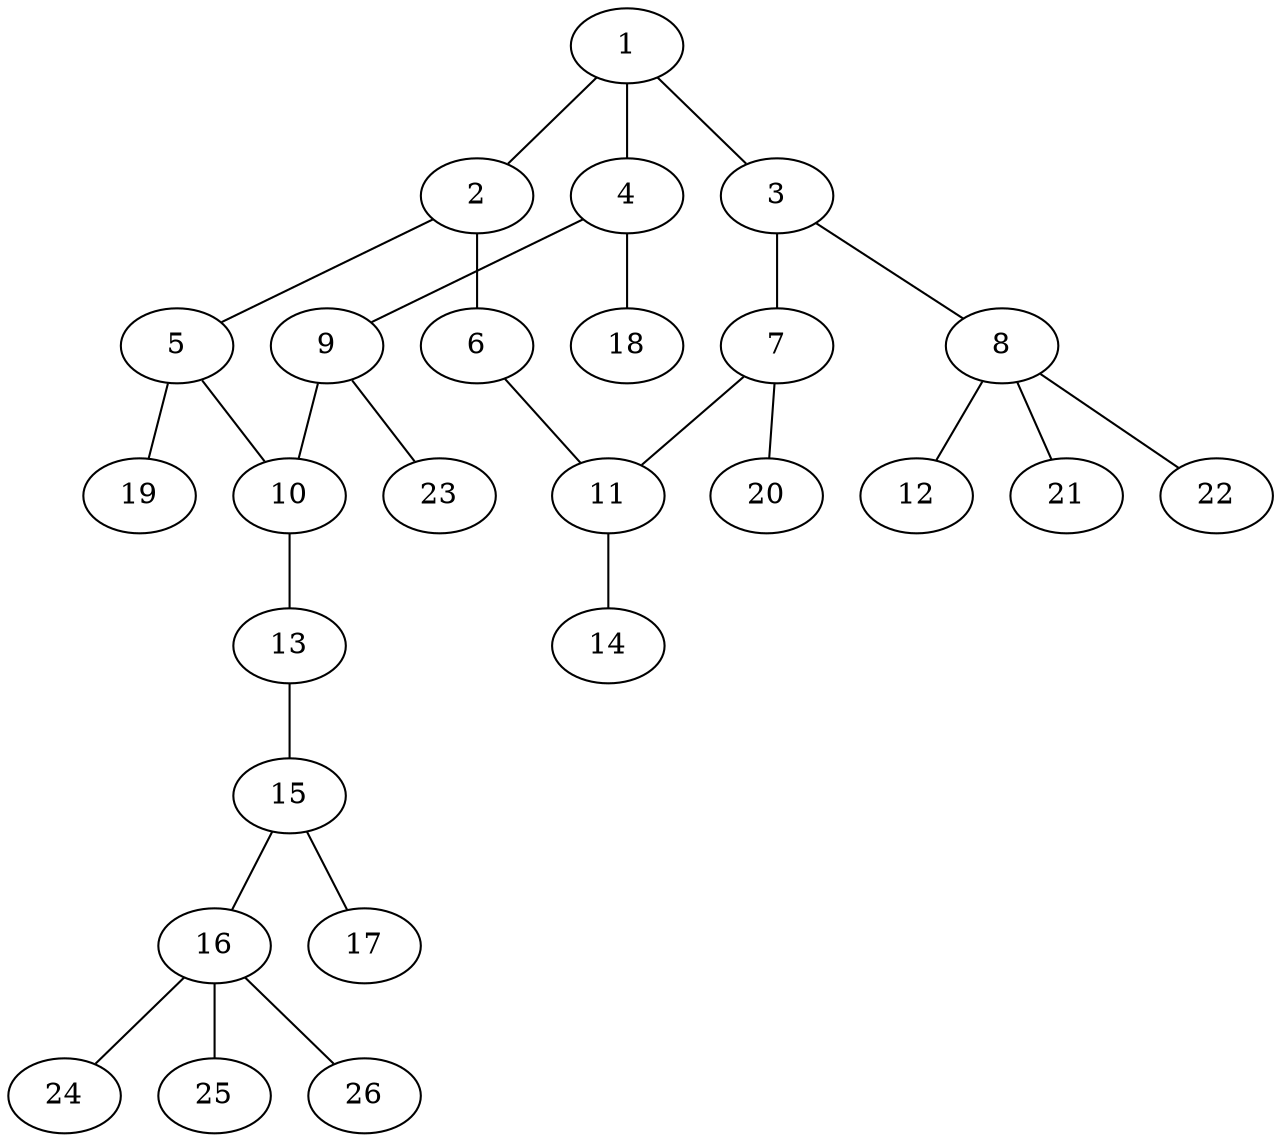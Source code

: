 graph molecule_1547 {
	1	 [chem=C];
	2	 [chem=C];
	1 -- 2	 [valence=2];
	3	 [chem=C];
	1 -- 3	 [valence=1];
	4	 [chem=C];
	1 -- 4	 [valence=1];
	5	 [chem=C];
	2 -- 5	 [valence=1];
	6	 [chem=O];
	2 -- 6	 [valence=1];
	7	 [chem=C];
	3 -- 7	 [valence=2];
	8	 [chem=C];
	3 -- 8	 [valence=1];
	9	 [chem=C];
	4 -- 9	 [valence=2];
	18	 [chem=H];
	4 -- 18	 [valence=1];
	10	 [chem=C];
	5 -- 10	 [valence=2];
	19	 [chem=H];
	5 -- 19	 [valence=1];
	11	 [chem=C];
	6 -- 11	 [valence=1];
	7 -- 11	 [valence=1];
	20	 [chem=H];
	7 -- 20	 [valence=1];
	12	 [chem=Br];
	8 -- 12	 [valence=1];
	21	 [chem=H];
	8 -- 21	 [valence=1];
	22	 [chem=H];
	8 -- 22	 [valence=1];
	9 -- 10	 [valence=1];
	23	 [chem=H];
	9 -- 23	 [valence=1];
	13	 [chem=O];
	10 -- 13	 [valence=1];
	14	 [chem=O];
	11 -- 14	 [valence=2];
	15	 [chem=C];
	13 -- 15	 [valence=1];
	16	 [chem=C];
	15 -- 16	 [valence=1];
	17	 [chem=O];
	15 -- 17	 [valence=2];
	24	 [chem=H];
	16 -- 24	 [valence=1];
	25	 [chem=H];
	16 -- 25	 [valence=1];
	26	 [chem=H];
	16 -- 26	 [valence=1];
}
